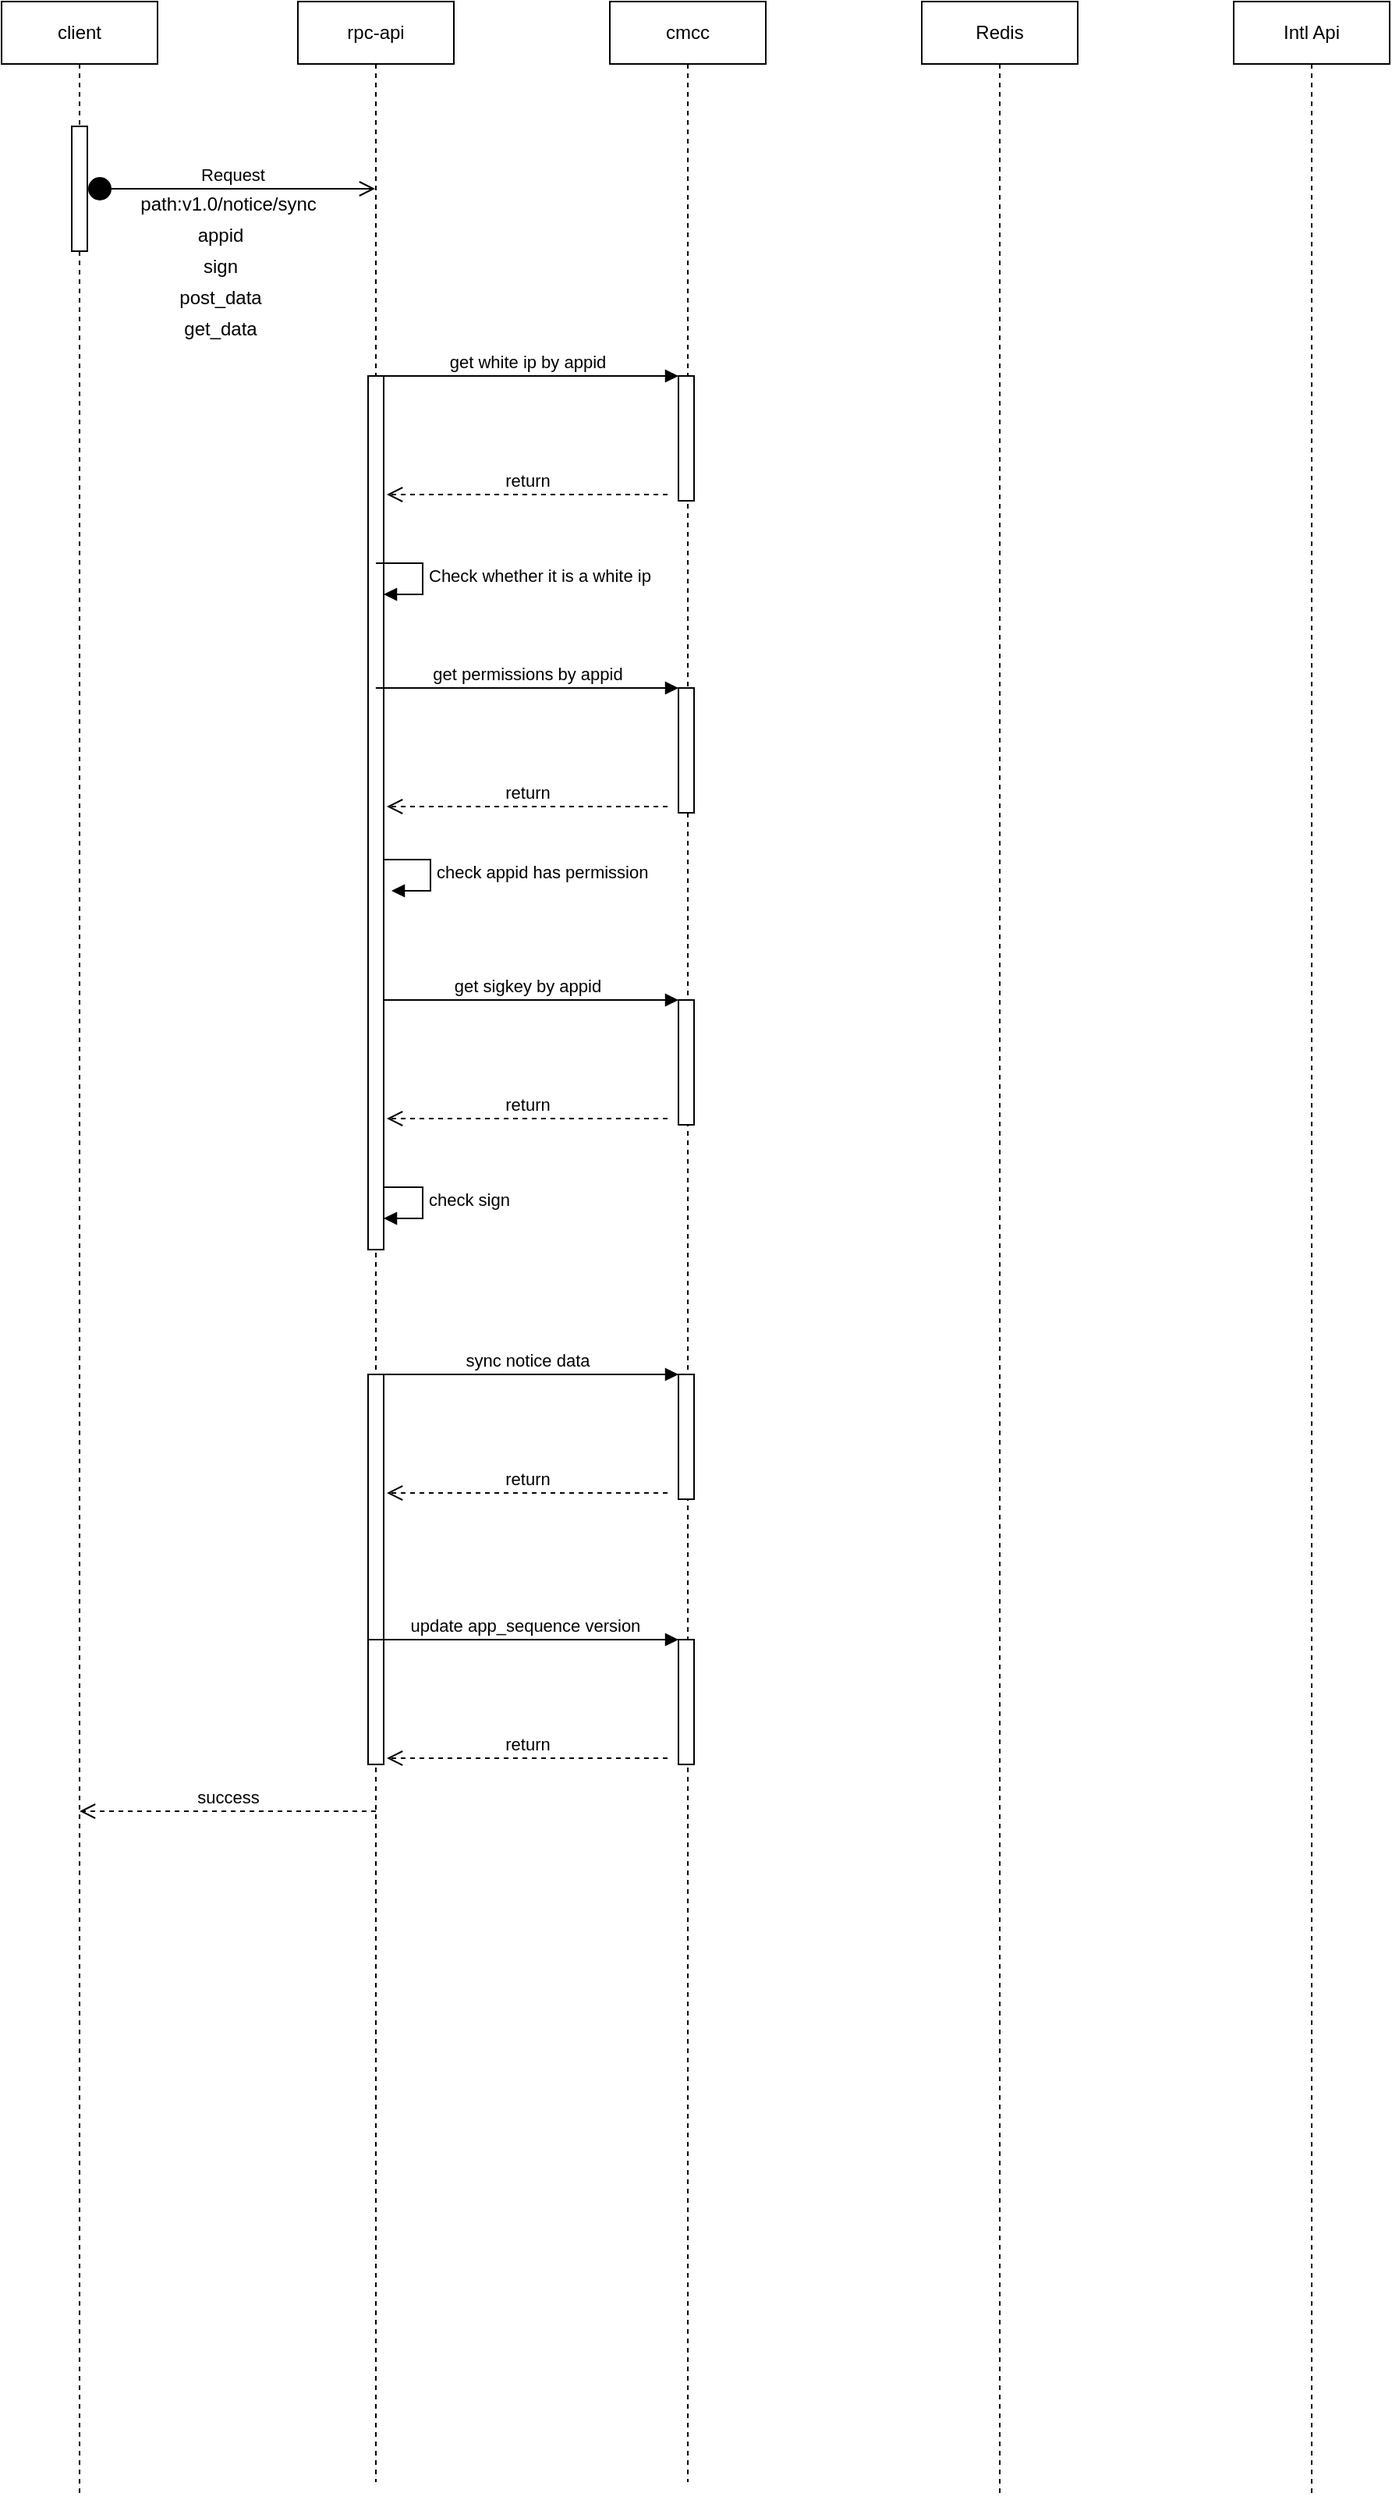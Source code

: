 <mxfile version="14.7.10" type="github"><diagram id="QWmPcWTleGatWilCuJVK" name="Page-1"><mxGraphModel dx="2062" dy="1066" grid="1" gridSize="10" guides="1" tooltips="1" connect="1" arrows="1" fold="1" page="1" pageScale="1" pageWidth="2339" pageHeight="3300" math="0" shadow="0"><root><mxCell id="0"/><mxCell id="1" parent="0"/><mxCell id="EtGpCTok_ZsKIdkG2lzh-6" value="client" style="shape=umlLifeline;perimeter=lifelinePerimeter;whiteSpace=wrap;html=1;container=1;collapsible=0;recursiveResize=0;outlineConnect=0;" vertex="1" parent="1"><mxGeometry x="30" y="40" width="100" height="1600" as="geometry"/></mxCell><mxCell id="EtGpCTok_ZsKIdkG2lzh-7" value="rpc-api" style="shape=umlLifeline;perimeter=lifelinePerimeter;whiteSpace=wrap;html=1;container=1;collapsible=0;recursiveResize=0;outlineConnect=0;" vertex="1" parent="1"><mxGeometry x="220" y="40" width="100" height="1590" as="geometry"/></mxCell><mxCell id="EtGpCTok_ZsKIdkG2lzh-8" value="cmcc" style="shape=umlLifeline;perimeter=lifelinePerimeter;whiteSpace=wrap;html=1;container=1;collapsible=0;recursiveResize=0;outlineConnect=0;" vertex="1" parent="1"><mxGeometry x="420" y="40" width="100" height="1590" as="geometry"/></mxCell><mxCell id="EtGpCTok_ZsKIdkG2lzh-86" value="" style="html=1;points=[];perimeter=orthogonalPerimeter;" vertex="1" parent="EtGpCTok_ZsKIdkG2lzh-8"><mxGeometry x="-155" y="640" width="10" height="80" as="geometry"/></mxCell><mxCell id="EtGpCTok_ZsKIdkG2lzh-87" value="" style="html=1;points=[];perimeter=orthogonalPerimeter;" vertex="1" parent="EtGpCTok_ZsKIdkG2lzh-8"><mxGeometry x="44" y="640" width="10" height="80" as="geometry"/></mxCell><mxCell id="EtGpCTok_ZsKIdkG2lzh-88" value="get sigkey by appid" style="html=1;verticalAlign=bottom;endArrow=block;entryX=0;entryY=0;" edge="1" parent="EtGpCTok_ZsKIdkG2lzh-8" target="EtGpCTok_ZsKIdkG2lzh-87"><mxGeometry relative="1" as="geometry"><mxPoint x="-150.071" y="640" as="sourcePoint"/></mxGeometry></mxCell><mxCell id="EtGpCTok_ZsKIdkG2lzh-89" value="return" style="html=1;verticalAlign=bottom;endArrow=open;dashed=1;endSize=8;exitX=0;exitY=0.95;" edge="1" parent="EtGpCTok_ZsKIdkG2lzh-8"><mxGeometry relative="1" as="geometry"><mxPoint x="-143" y="716" as="targetPoint"/><mxPoint x="37" y="716" as="sourcePoint"/></mxGeometry></mxCell><mxCell id="EtGpCTok_ZsKIdkG2lzh-91" value="check sign" style="edgeStyle=orthogonalEdgeStyle;html=1;align=left;spacingLeft=2;endArrow=block;rounded=0;entryX=1;entryY=0;" edge="1" parent="EtGpCTok_ZsKIdkG2lzh-8"><mxGeometry relative="1" as="geometry"><mxPoint x="-150" y="760" as="sourcePoint"/><Array as="points"><mxPoint x="-120" y="760"/></Array><mxPoint x="-145" y="780" as="targetPoint"/></mxGeometry></mxCell><mxCell id="EtGpCTok_ZsKIdkG2lzh-92" value="" style="html=1;points=[];perimeter=orthogonalPerimeter;" vertex="1" parent="EtGpCTok_ZsKIdkG2lzh-8"><mxGeometry x="-155" y="880" width="10" height="250" as="geometry"/></mxCell><mxCell id="EtGpCTok_ZsKIdkG2lzh-93" value="" style="html=1;points=[];perimeter=orthogonalPerimeter;" vertex="1" parent="EtGpCTok_ZsKIdkG2lzh-8"><mxGeometry x="44" y="880" width="10" height="80" as="geometry"/></mxCell><mxCell id="EtGpCTok_ZsKIdkG2lzh-94" value="sync notice data" style="html=1;verticalAlign=bottom;endArrow=block;entryX=0;entryY=0;" edge="1" parent="EtGpCTok_ZsKIdkG2lzh-8" target="EtGpCTok_ZsKIdkG2lzh-93"><mxGeometry relative="1" as="geometry"><mxPoint x="-150.071" y="880" as="sourcePoint"/></mxGeometry></mxCell><mxCell id="EtGpCTok_ZsKIdkG2lzh-95" value="return" style="html=1;verticalAlign=bottom;endArrow=open;dashed=1;endSize=8;exitX=0;exitY=0.95;" edge="1" parent="EtGpCTok_ZsKIdkG2lzh-8"><mxGeometry relative="1" as="geometry"><mxPoint x="-143.0" y="956" as="targetPoint"/><mxPoint x="37.0" y="956" as="sourcePoint"/></mxGeometry></mxCell><mxCell id="EtGpCTok_ZsKIdkG2lzh-96" value="" style="html=1;points=[];perimeter=orthogonalPerimeter;" vertex="1" parent="EtGpCTok_ZsKIdkG2lzh-8"><mxGeometry x="-155" y="1050" width="10" height="80" as="geometry"/></mxCell><mxCell id="EtGpCTok_ZsKIdkG2lzh-97" value="" style="html=1;points=[];perimeter=orthogonalPerimeter;" vertex="1" parent="EtGpCTok_ZsKIdkG2lzh-8"><mxGeometry x="44" y="1050" width="10" height="80" as="geometry"/></mxCell><mxCell id="EtGpCTok_ZsKIdkG2lzh-98" value="update&amp;nbsp;app_sequence version&amp;nbsp;" style="html=1;verticalAlign=bottom;endArrow=block;entryX=0;entryY=0;" edge="1" parent="EtGpCTok_ZsKIdkG2lzh-8" target="EtGpCTok_ZsKIdkG2lzh-97"><mxGeometry relative="1" as="geometry"><mxPoint x="-150.071" y="1050" as="sourcePoint"/></mxGeometry></mxCell><mxCell id="EtGpCTok_ZsKIdkG2lzh-99" value="return" style="html=1;verticalAlign=bottom;endArrow=open;dashed=1;endSize=8;exitX=0;exitY=0.95;" edge="1" parent="EtGpCTok_ZsKIdkG2lzh-8"><mxGeometry relative="1" as="geometry"><mxPoint x="-143.0" y="1126" as="targetPoint"/><mxPoint x="37.0" y="1126" as="sourcePoint"/></mxGeometry></mxCell><object label="Request" id="EtGpCTok_ZsKIdkG2lzh-14"><mxCell style="html=1;verticalAlign=bottom;startArrow=circle;startFill=1;endArrow=open;startSize=6;endSize=8;" edge="1" parent="1" target="EtGpCTok_ZsKIdkG2lzh-7"><mxGeometry width="80" relative="1" as="geometry"><mxPoint x="85" y="160" as="sourcePoint"/><mxPoint x="265" y="160" as="targetPoint"/><Array as="points"><mxPoint x="115" y="160"/></Array></mxGeometry></mxCell></object><mxCell id="EtGpCTok_ZsKIdkG2lzh-17" value="path:v1.0/notice/sync" style="text;html=1;align=center;verticalAlign=middle;resizable=0;points=[];autosize=1;strokeColor=none;" vertex="1" parent="1"><mxGeometry x="110" y="160" width="130" height="20" as="geometry"/></mxCell><mxCell id="EtGpCTok_ZsKIdkG2lzh-18" value="appid" style="text;html=1;align=center;verticalAlign=middle;resizable=0;points=[];autosize=1;strokeColor=none;" vertex="1" parent="1"><mxGeometry x="150" y="180" width="40" height="20" as="geometry"/></mxCell><mxCell id="EtGpCTok_ZsKIdkG2lzh-19" value="sign" style="text;html=1;align=center;verticalAlign=middle;resizable=0;points=[];autosize=1;strokeColor=none;" vertex="1" parent="1"><mxGeometry x="150" y="200" width="40" height="20" as="geometry"/></mxCell><mxCell id="EtGpCTok_ZsKIdkG2lzh-21" value="" style="html=1;points=[];perimeter=orthogonalPerimeter;" vertex="1" parent="1"><mxGeometry x="75" y="120" width="10" height="80" as="geometry"/></mxCell><mxCell id="EtGpCTok_ZsKIdkG2lzh-40" value="post_data" style="text;html=1;align=center;verticalAlign=middle;resizable=0;points=[];autosize=1;strokeColor=none;" vertex="1" parent="1"><mxGeometry x="135" y="220" width="70" height="20" as="geometry"/></mxCell><mxCell id="EtGpCTok_ZsKIdkG2lzh-41" value="get_data" style="text;html=1;align=center;verticalAlign=middle;resizable=0;points=[];autosize=1;strokeColor=none;" vertex="1" parent="1"><mxGeometry x="140" y="240" width="60" height="20" as="geometry"/></mxCell><mxCell id="EtGpCTok_ZsKIdkG2lzh-42" value="" style="html=1;points=[];perimeter=orthogonalPerimeter;" vertex="1" parent="1"><mxGeometry x="265" y="280" width="10" height="560" as="geometry"/></mxCell><mxCell id="EtGpCTok_ZsKIdkG2lzh-45" value="" style="html=1;points=[];perimeter=orthogonalPerimeter;" vertex="1" parent="1"><mxGeometry x="464" y="280" width="10" height="80" as="geometry"/></mxCell><mxCell id="EtGpCTok_ZsKIdkG2lzh-46" value="get white ip by appid" style="html=1;verticalAlign=bottom;endArrow=block;entryX=0;entryY=0;" edge="1" target="EtGpCTok_ZsKIdkG2lzh-45" parent="1" source="EtGpCTok_ZsKIdkG2lzh-7"><mxGeometry relative="1" as="geometry"><mxPoint x="390" y="280" as="sourcePoint"/></mxGeometry></mxCell><mxCell id="EtGpCTok_ZsKIdkG2lzh-47" value="return" style="html=1;verticalAlign=bottom;endArrow=open;dashed=1;endSize=8;exitX=0;exitY=0.95;" edge="1" parent="1"><mxGeometry relative="1" as="geometry"><mxPoint x="277" y="356" as="targetPoint"/><mxPoint x="457" y="356" as="sourcePoint"/></mxGeometry></mxCell><mxCell id="EtGpCTok_ZsKIdkG2lzh-64" value="Redis" style="shape=umlLifeline;perimeter=lifelinePerimeter;whiteSpace=wrap;html=1;container=1;collapsible=0;recursiveResize=0;outlineConnect=0;" vertex="1" parent="1"><mxGeometry x="620" y="40" width="100" height="1600" as="geometry"/></mxCell><mxCell id="EtGpCTok_ZsKIdkG2lzh-65" value="Intl Api" style="shape=umlLifeline;perimeter=lifelinePerimeter;whiteSpace=wrap;html=1;container=1;collapsible=0;recursiveResize=0;outlineConnect=0;" vertex="1" parent="1"><mxGeometry x="820" y="40" width="100" height="1600" as="geometry"/></mxCell><mxCell id="EtGpCTok_ZsKIdkG2lzh-67" value="&lt;div&gt;&lt;span style=&quot;font-size: 11px&quot;&gt;Check whether it is a white ip&lt;/span&gt;&lt;/div&gt;" style="edgeStyle=orthogonalEdgeStyle;html=1;align=left;spacingLeft=2;endArrow=block;rounded=0;entryX=1;entryY=0;" edge="1" parent="1"><mxGeometry relative="1" as="geometry"><mxPoint x="270" y="400" as="sourcePoint"/><Array as="points"><mxPoint x="300" y="400"/></Array><mxPoint x="275" y="420" as="targetPoint"/></mxGeometry></mxCell><mxCell id="EtGpCTok_ZsKIdkG2lzh-81" value="" style="html=1;points=[];perimeter=orthogonalPerimeter;" vertex="1" parent="1"><mxGeometry x="464" y="480" width="10" height="80" as="geometry"/></mxCell><mxCell id="EtGpCTok_ZsKIdkG2lzh-82" value="get permissions by appid" style="html=1;verticalAlign=bottom;endArrow=block;entryX=0;entryY=0;" edge="1" parent="1" target="EtGpCTok_ZsKIdkG2lzh-81"><mxGeometry relative="1" as="geometry"><mxPoint x="269.929" y="480" as="sourcePoint"/></mxGeometry></mxCell><mxCell id="EtGpCTok_ZsKIdkG2lzh-83" value="return" style="html=1;verticalAlign=bottom;endArrow=open;dashed=1;endSize=8;exitX=0;exitY=0.95;" edge="1" parent="1"><mxGeometry relative="1" as="geometry"><mxPoint x="277" y="556" as="targetPoint"/><mxPoint x="457" y="556" as="sourcePoint"/></mxGeometry></mxCell><mxCell id="EtGpCTok_ZsKIdkG2lzh-85" value="check appid has permission" style="edgeStyle=orthogonalEdgeStyle;html=1;align=left;spacingLeft=2;endArrow=block;rounded=0;entryX=1;entryY=0;" edge="1" parent="1"><mxGeometry relative="1" as="geometry"><mxPoint x="275" y="590" as="sourcePoint"/><Array as="points"><mxPoint x="305" y="590"/></Array><mxPoint x="280" y="610" as="targetPoint"/></mxGeometry></mxCell><mxCell id="EtGpCTok_ZsKIdkG2lzh-101" value="success" style="html=1;verticalAlign=bottom;endArrow=open;dashed=1;endSize=8;" edge="1" parent="1" target="EtGpCTok_ZsKIdkG2lzh-6"><mxGeometry relative="1" as="geometry"><mxPoint x="270" y="1200" as="sourcePoint"/><mxPoint x="100" y="1200" as="targetPoint"/></mxGeometry></mxCell></root></mxGraphModel></diagram></mxfile>